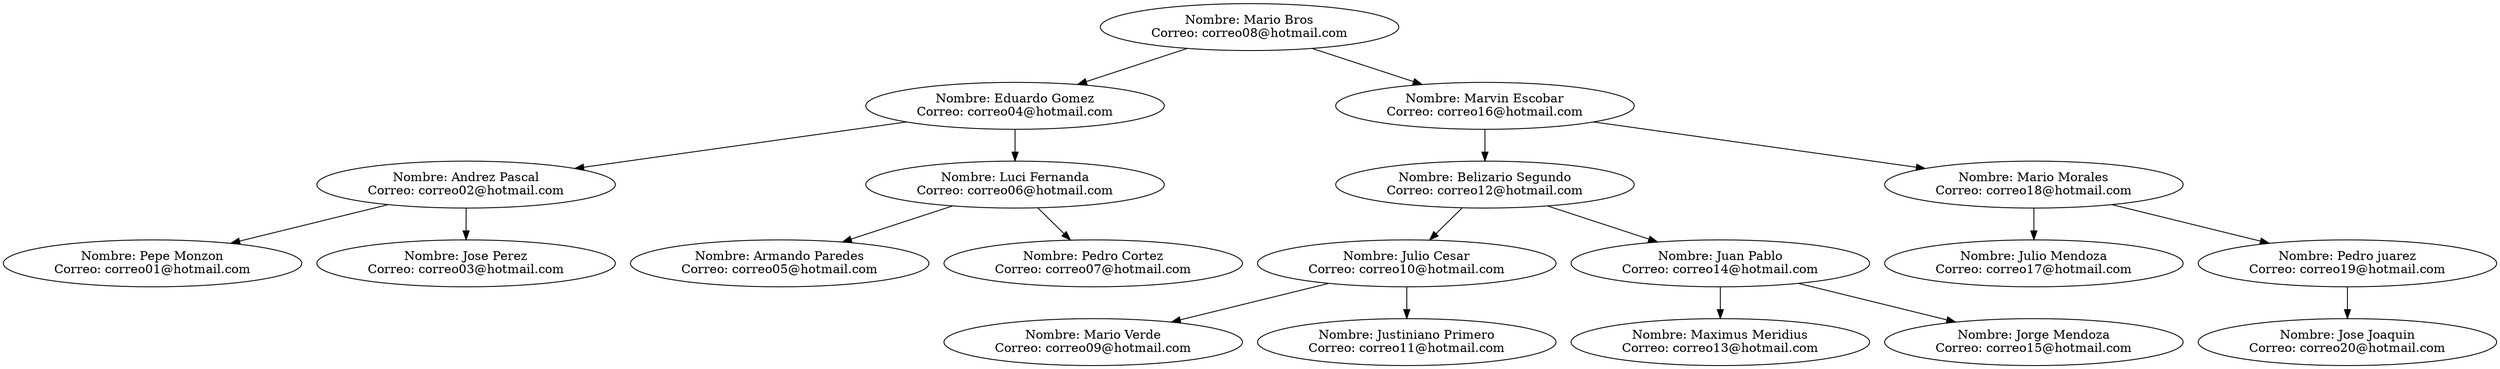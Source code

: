 digraph structs {
node [shape=oval];
"Mario Bros"[label="Nombre: Mario Bros\nCorreo: correo08@hotmail.com"];
"Eduardo Gomez"[label="Nombre: Eduardo Gomez\nCorreo: correo04@hotmail.com"];
"Andrez Pascal"[label="Nombre: Andrez Pascal\nCorreo: correo02@hotmail.com"];
"Pepe Monzon"[label="Nombre: Pepe Monzon\nCorreo: correo01@hotmail.com"];
"Jose Perez"[label="Nombre: Jose Perez\nCorreo: correo03@hotmail.com"];
"Luci Fernanda"[label="Nombre: Luci Fernanda\nCorreo: correo06@hotmail.com"];
"Armando Paredes"[label="Nombre: Armando Paredes\nCorreo: correo05@hotmail.com"];
"Pedro Cortez"[label="Nombre: Pedro Cortez\nCorreo: correo07@hotmail.com"];
"Marvin Escobar"[label="Nombre: Marvin Escobar\nCorreo: correo16@hotmail.com"];
"Belizario Segundo"[label="Nombre: Belizario Segundo\nCorreo: correo12@hotmail.com"];
"Julio Cesar"[label="Nombre: Julio Cesar\nCorreo: correo10@hotmail.com"];
"Mario Verde"[label="Nombre: Mario Verde\nCorreo: correo09@hotmail.com"];
"Justiniano Primero"[label="Nombre: Justiniano Primero\nCorreo: correo11@hotmail.com"];
"Juan Pablo"[label="Nombre: Juan Pablo\nCorreo: correo14@hotmail.com"];
"Maximus Meridius"[label="Nombre: Maximus Meridius\nCorreo: correo13@hotmail.com"];
"Jorge Mendoza"[label="Nombre: Jorge Mendoza\nCorreo: correo15@hotmail.com"];
"Mario Morales"[label="Nombre: Mario Morales\nCorreo: correo18@hotmail.com"];
"Julio Mendoza"[label="Nombre: Julio Mendoza\nCorreo: correo17@hotmail.com"];
"Pedro juarez"[label="Nombre: Pedro juarez\nCorreo: correo19@hotmail.com"];
"Jose Joaquin"[label="Nombre: Jose Joaquin\nCorreo: correo20@hotmail.com"];
"Mario Bros"->"Eduardo Gomez";
"Eduardo Gomez"->"Andrez Pascal";
"Andrez Pascal"->"Pepe Monzon";
"Andrez Pascal"->"Jose Perez";
"Eduardo Gomez"->"Luci Fernanda";
"Luci Fernanda"->"Armando Paredes";
"Luci Fernanda"->"Pedro Cortez";
"Mario Bros"->"Marvin Escobar";
"Marvin Escobar"->"Belizario Segundo";
"Belizario Segundo"->"Julio Cesar";
"Julio Cesar"->"Mario Verde";
"Julio Cesar"->"Justiniano Primero";
"Belizario Segundo"->"Juan Pablo";
"Juan Pablo"->"Maximus Meridius";
"Juan Pablo"->"Jorge Mendoza";
"Marvin Escobar"->"Mario Morales";
"Mario Morales"->"Julio Mendoza";
"Mario Morales"->"Pedro juarez";
"Pedro juarez"->"Jose Joaquin";
}